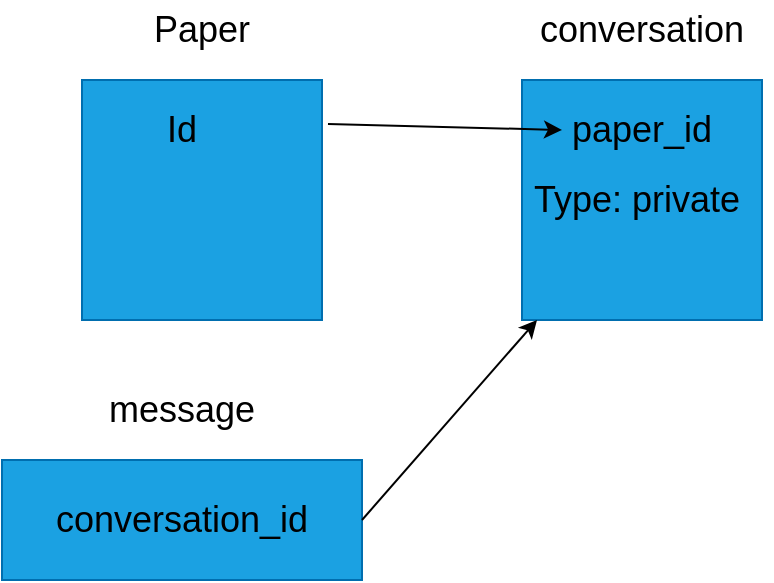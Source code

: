 <mxfile>
    <diagram id="xTtOLQRk-H00fFsudrkj" name="Page-1">
        <mxGraphModel dx="495" dy="475" grid="1" gridSize="10" guides="1" tooltips="1" connect="1" arrows="1" fold="1" page="1" pageScale="1" pageWidth="850" pageHeight="1100" math="0" shadow="0">
            <root>
                <mxCell id="0"/>
                <mxCell id="1" parent="0"/>
                <mxCell id="2" value="" style="whiteSpace=wrap;html=1;fillColor=#1ba1e2;fontColor=#ffffff;strokeColor=#006EAF;fontSize=18;" vertex="1" parent="1">
                    <mxGeometry x="50" y="60" width="120" height="120" as="geometry"/>
                </mxCell>
                <mxCell id="3" value="Paper" style="text;strokeColor=none;align=center;fillColor=none;html=1;verticalAlign=middle;whiteSpace=wrap;rounded=0;fontSize=18;" vertex="1" parent="1">
                    <mxGeometry x="80" y="20" width="60" height="30" as="geometry"/>
                </mxCell>
                <mxCell id="4" value="Id" style="text;strokeColor=none;align=center;fillColor=none;html=1;verticalAlign=middle;whiteSpace=wrap;rounded=0;fontSize=18;" vertex="1" parent="1">
                    <mxGeometry x="70" y="70" width="60" height="30" as="geometry"/>
                </mxCell>
                <mxCell id="6" value="" style="whiteSpace=wrap;html=1;fontSize=18;fillColor=#1ba1e2;fontColor=#ffffff;strokeColor=#006EAF;" vertex="1" parent="1">
                    <mxGeometry x="270" y="60" width="120" height="120" as="geometry"/>
                </mxCell>
                <mxCell id="7" value="conversation" style="text;strokeColor=none;align=center;fillColor=none;html=1;verticalAlign=middle;whiteSpace=wrap;rounded=0;fontSize=18;" vertex="1" parent="1">
                    <mxGeometry x="300" y="20" width="60" height="30" as="geometry"/>
                </mxCell>
                <mxCell id="8" value="paper_id" style="text;strokeColor=none;align=center;fillColor=none;html=1;verticalAlign=middle;whiteSpace=wrap;rounded=0;fontSize=18;" vertex="1" parent="1">
                    <mxGeometry x="300" y="70" width="60" height="30" as="geometry"/>
                </mxCell>
                <mxCell id="9" value="" style="edgeStyle=none;orthogonalLoop=1;jettySize=auto;html=1;fontSize=18;exitX=1.025;exitY=0.183;exitDx=0;exitDy=0;exitPerimeter=0;" edge="1" parent="1" source="2">
                    <mxGeometry width="80" relative="1" as="geometry">
                        <mxPoint x="180" y="90" as="sourcePoint"/>
                        <mxPoint x="290" y="85" as="targetPoint"/>
                        <Array as="points"/>
                    </mxGeometry>
                </mxCell>
                <mxCell id="10" value="" style="whiteSpace=wrap;html=1;fontSize=18;fillColor=#1ba1e2;fontColor=#ffffff;strokeColor=#006EAF;" vertex="1" parent="1">
                    <mxGeometry x="10" y="250" width="180" height="60" as="geometry"/>
                </mxCell>
                <mxCell id="11" value="message" style="text;strokeColor=none;align=center;fillColor=none;html=1;verticalAlign=middle;whiteSpace=wrap;rounded=0;fontSize=18;" vertex="1" parent="1">
                    <mxGeometry x="70" y="210" width="60" height="30" as="geometry"/>
                </mxCell>
                <mxCell id="16" style="edgeStyle=none;html=1;fontSize=18;exitX=1;exitY=0.5;exitDx=0;exitDy=0;" edge="1" parent="1" source="10" target="6">
                    <mxGeometry relative="1" as="geometry"/>
                </mxCell>
                <mxCell id="12" value="conversation_id" style="text;strokeColor=none;align=center;fillColor=none;html=1;verticalAlign=middle;whiteSpace=wrap;rounded=0;fontSize=18;" vertex="1" parent="1">
                    <mxGeometry x="70" y="265" width="60" height="30" as="geometry"/>
                </mxCell>
                <mxCell id="17" value="Type: private&amp;nbsp;" style="text;strokeColor=none;align=center;fillColor=none;html=1;verticalAlign=middle;whiteSpace=wrap;rounded=0;fontSize=18;" vertex="1" parent="1">
                    <mxGeometry x="265" y="105" width="130" height="30" as="geometry"/>
                </mxCell>
            </root>
        </mxGraphModel>
    </diagram>
</mxfile>